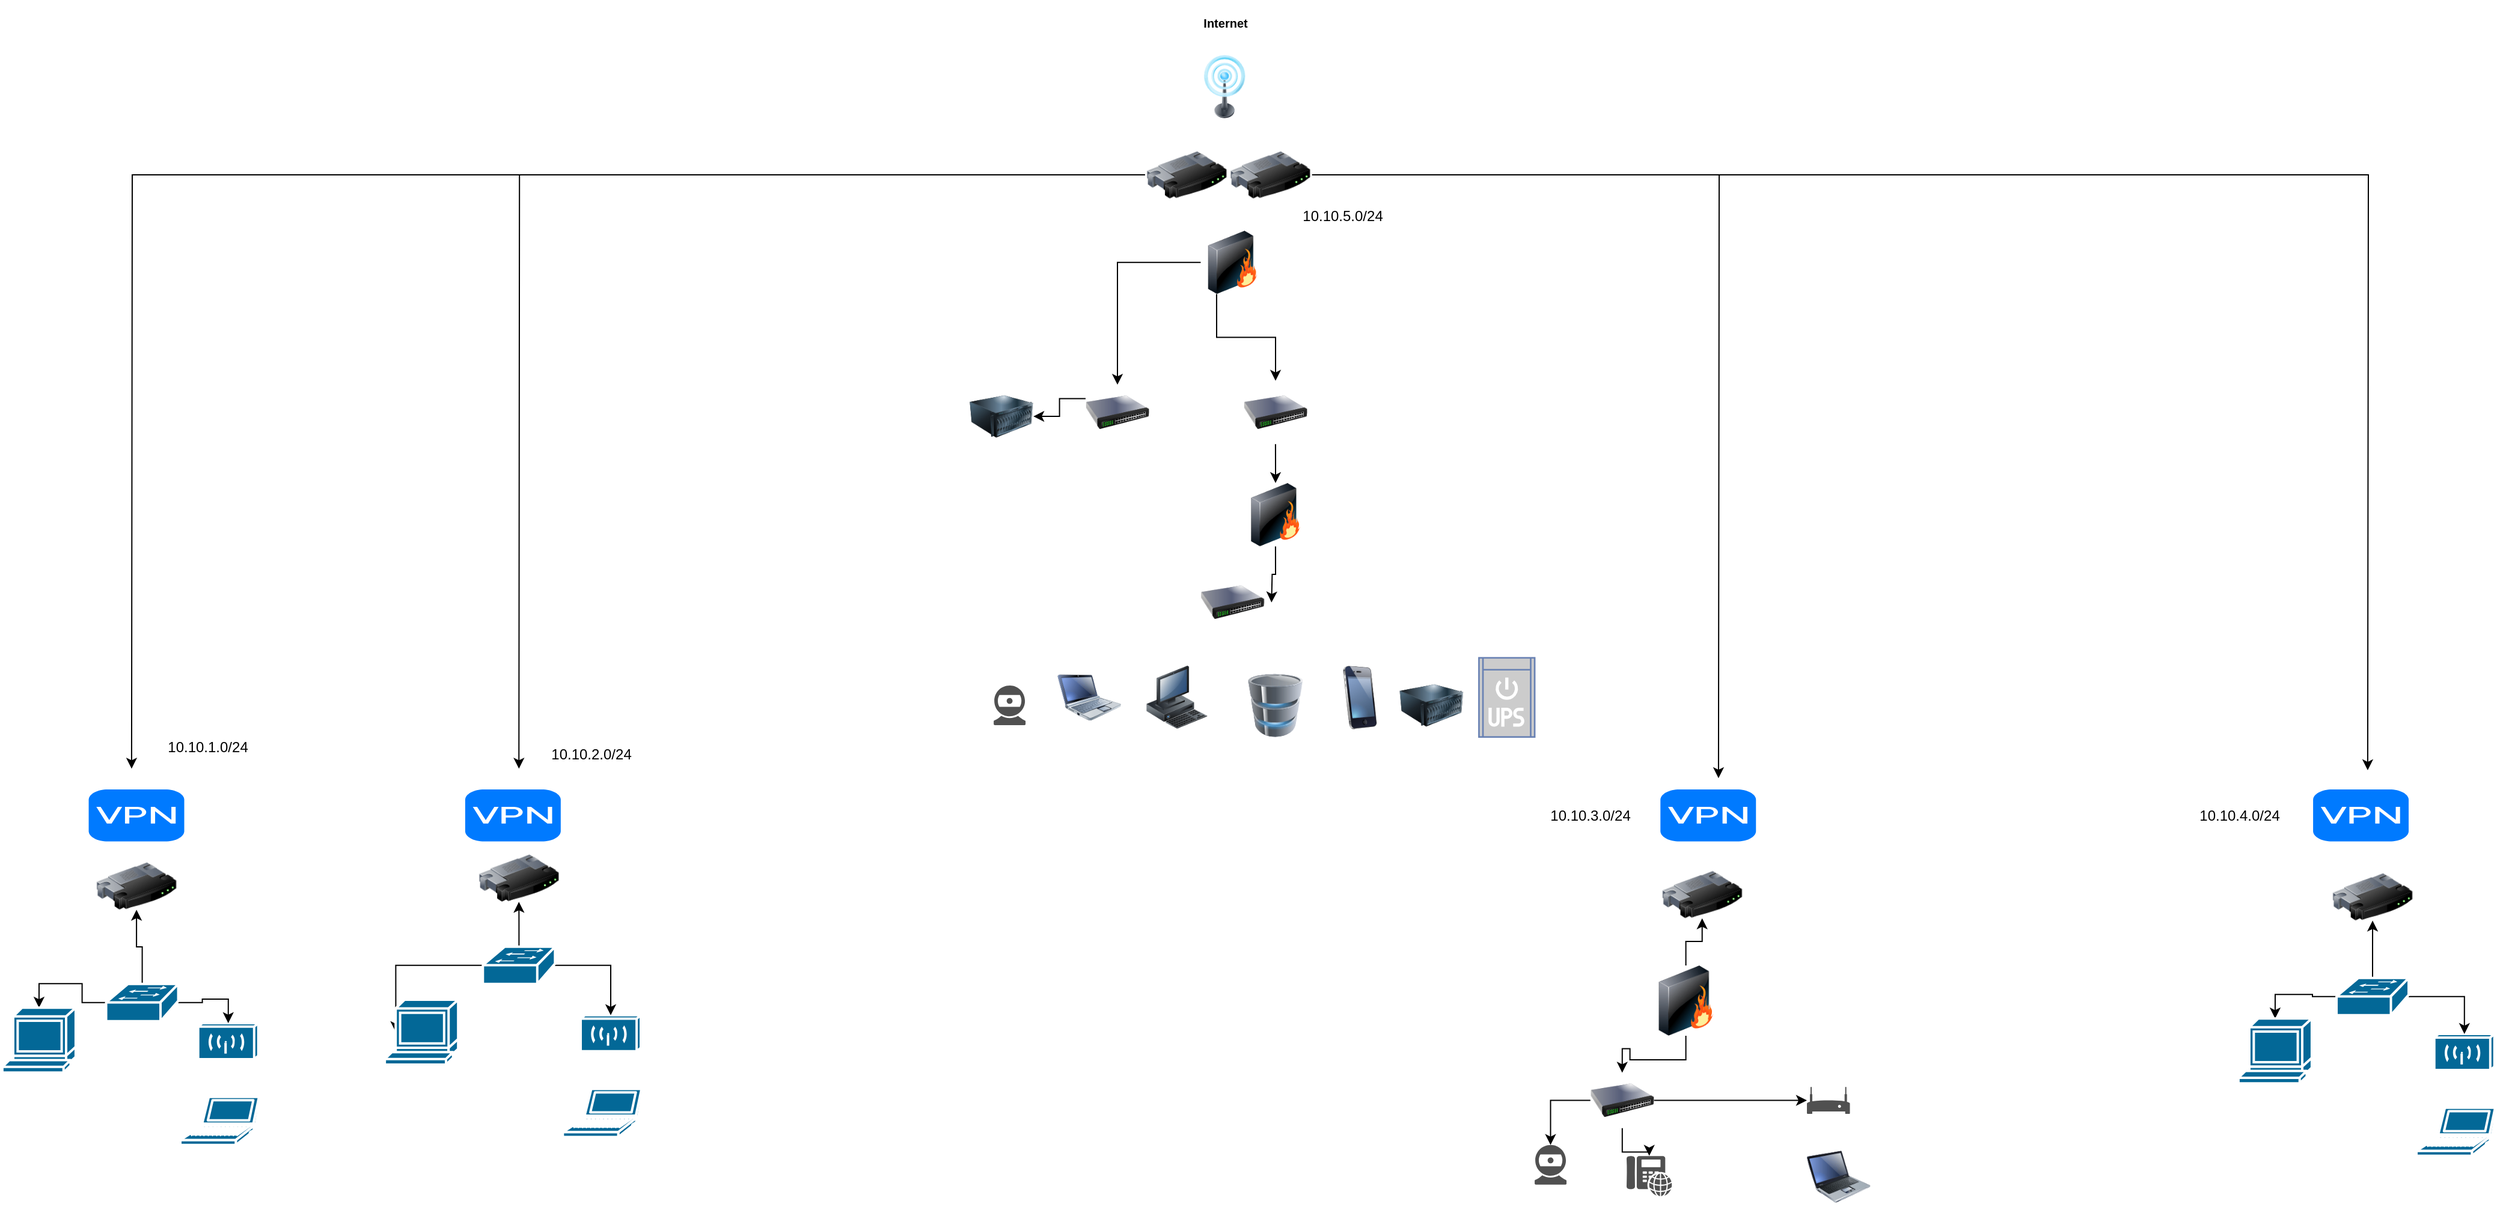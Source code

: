 <mxfile version="21.7.2" type="github">
  <diagram name="Page-1" id="55a83fd1-7818-8e21-69c5-c3457e3827bb">
    <mxGraphModel dx="1793" dy="955" grid="1" gridSize="10" guides="1" tooltips="1" connect="1" arrows="1" fold="1" page="1" pageScale="1" pageWidth="1200" pageHeight="1600" background="none" math="0" shadow="0">
      <root>
        <mxCell id="0" />
        <mxCell id="1" parent="0" />
        <mxCell id="h9fLuppz6c3Ee6yRtKW5-85" value="&lt;font style=&quot;font-size: 10px;&quot;&gt;Internet&lt;/font&gt;" style="text;strokeColor=none;fillColor=none;html=1;fontSize=24;fontStyle=1;verticalAlign=middle;align=center;" parent="1" vertex="1">
          <mxGeometry x="1022.48" y="40.0" width="66.212" height="26.353" as="geometry" />
        </mxCell>
        <mxCell id="9fgYq5x_Su0tG5SkIavY-8" value="" style="sketch=0;pointerEvents=1;shadow=0;dashed=0;html=1;strokeColor=none;fillColor=#505050;labelPosition=center;verticalLabelPosition=bottom;verticalAlign=top;outlineConnect=0;align=center;shape=mxgraph.office.devices.modem;" parent="1" vertex="1">
          <mxGeometry x="1539.995" y="942.597" width="35.755" height="22.4" as="geometry" />
        </mxCell>
        <mxCell id="6Hb-7iKjbaXuVZW9iwau-7" style="edgeStyle=orthogonalEdgeStyle;rounded=0;orthogonalLoop=1;jettySize=auto;html=1;" edge="1" parent="1" source="h9fLuppz6c3Ee6yRtKW5-4">
          <mxGeometry relative="1" as="geometry">
            <mxPoint x="1466.455" y="685.6" as="targetPoint" />
          </mxGeometry>
        </mxCell>
        <mxCell id="6Hb-7iKjbaXuVZW9iwau-15" style="edgeStyle=orthogonalEdgeStyle;rounded=0;orthogonalLoop=1;jettySize=auto;html=1;" edge="1" parent="1" source="h9fLuppz6c3Ee6yRtKW5-4">
          <mxGeometry relative="1" as="geometry">
            <mxPoint x="2006.455" y="679.02" as="targetPoint" />
          </mxGeometry>
        </mxCell>
        <mxCell id="h9fLuppz6c3Ee6yRtKW5-4" value="" style="image;html=1;image=img/lib/clip_art/networking/Router_128x128.png" parent="1" vertex="1">
          <mxGeometry x="1058.896" y="163.822" width="69.523" height="39.529" as="geometry" />
        </mxCell>
        <mxCell id="6Hb-7iKjbaXuVZW9iwau-31" style="edgeStyle=orthogonalEdgeStyle;rounded=0;orthogonalLoop=1;jettySize=auto;html=1;exitX=0;exitY=0.25;exitDx=0;exitDy=0;entryX=1;entryY=0.5;entryDx=0;entryDy=0;" edge="1" parent="1" source="h9fLuppz6c3Ee6yRtKW5-7" target="h9fLuppz6c3Ee6yRtKW5-29">
          <mxGeometry relative="1" as="geometry" />
        </mxCell>
        <mxCell id="h9fLuppz6c3Ee6yRtKW5-7" value="" style="image;html=1;image=img/lib/clip_art/networking/Switch_128x128.png" parent="1" vertex="1">
          <mxGeometry x="939.979" y="358.185" width="52.97" height="46.118" as="geometry" />
        </mxCell>
        <mxCell id="h9fLuppz6c3Ee6yRtKW5-9" value="" style="image;html=1;image=img/lib/clip_art/telecommunication/Signal_tower_on_128x128.png" parent="1" vertex="1">
          <mxGeometry x="1029.102" y="83.643" width="52.97" height="52.706" as="geometry" />
        </mxCell>
        <mxCell id="h9fLuppz6c3Ee6yRtKW5-29" value="" style="image;html=1;image=img/lib/clip_art/computers/Server_128x128.png" parent="1" vertex="1">
          <mxGeometry x="843.572" y="358.161" width="52.97" height="52.706" as="geometry" />
        </mxCell>
        <mxCell id="h9fLuppz6c3Ee6yRtKW5-41" value="" style="image;html=1;image=img/lib/clip_art/computers/Laptop_128x128.png" parent="1" vertex="1">
          <mxGeometry x="1539.993" y="990.872" width="52.97" height="52.706" as="geometry" />
        </mxCell>
        <mxCell id="h9fLuppz6c3Ee6yRtKW5-45" value="" style="image;html=1;image=img/lib/clip_art/computers/Netbook_128x128.png" parent="1" vertex="1">
          <mxGeometry x="916.54" y="592.055" width="52.97" height="52.706" as="geometry" />
        </mxCell>
        <mxCell id="h9fLuppz6c3Ee6yRtKW5-46" value="" style="image;html=1;image=img/lib/clip_art/computers/Workstation_128x128.png" parent="1" vertex="1">
          <mxGeometry x="989.373" y="592.055" width="52.97" height="52.706" as="geometry" />
        </mxCell>
        <mxCell id="h9fLuppz6c3Ee6yRtKW5-47" value="" style="image;html=1;image=img/lib/clip_art/computers/Database_128x128.png" parent="1" vertex="1">
          <mxGeometry x="1071.468" y="598.645" width="52.97" height="52.706" as="geometry" />
        </mxCell>
        <mxCell id="h9fLuppz6c3Ee6yRtKW5-48" value="" style="image;html=1;image=img/lib/clip_art/telecommunication/iPhone_128x128.png" parent="1" vertex="1">
          <mxGeometry x="1141.662" y="592.055" width="52.97" height="52.706" as="geometry" />
        </mxCell>
        <mxCell id="h9fLuppz6c3Ee6yRtKW5-49" value="" style="image;html=1;image=img/lib/clip_art/computers/Server_128x128.png" parent="1" vertex="1">
          <mxGeometry x="1201.253" y="598.643" width="52.97" height="52.706" as="geometry" />
        </mxCell>
        <mxCell id="6Hb-7iKjbaXuVZW9iwau-32" style="edgeStyle=orthogonalEdgeStyle;rounded=0;orthogonalLoop=1;jettySize=auto;html=1;exitX=0.5;exitY=1;exitDx=0;exitDy=0;" edge="1" parent="1" source="h9fLuppz6c3Ee6yRtKW5-55" target="h9fLuppz6c3Ee6yRtKW5-69">
          <mxGeometry relative="1" as="geometry" />
        </mxCell>
        <mxCell id="h9fLuppz6c3Ee6yRtKW5-55" value="" style="image;html=1;image=img/lib/clip_art/networking/Switch_128x128.png" parent="1" vertex="1">
          <mxGeometry x="1071.473" y="354.891" width="52.97" height="52.706" as="geometry" />
        </mxCell>
        <mxCell id="6Hb-7iKjbaXuVZW9iwau-29" style="edgeStyle=orthogonalEdgeStyle;rounded=0;orthogonalLoop=1;jettySize=auto;html=1;exitX=0;exitY=0.5;exitDx=0;exitDy=0;" edge="1" parent="1" source="h9fLuppz6c3Ee6yRtKW5-59" target="h9fLuppz6c3Ee6yRtKW5-7">
          <mxGeometry relative="1" as="geometry" />
        </mxCell>
        <mxCell id="6Hb-7iKjbaXuVZW9iwau-30" style="edgeStyle=orthogonalEdgeStyle;rounded=0;orthogonalLoop=1;jettySize=auto;html=1;exitX=0.25;exitY=1;exitDx=0;exitDy=0;" edge="1" parent="1" source="h9fLuppz6c3Ee6yRtKW5-59" target="h9fLuppz6c3Ee6yRtKW5-55">
          <mxGeometry relative="1" as="geometry" />
        </mxCell>
        <mxCell id="h9fLuppz6c3Ee6yRtKW5-59" value="" style="image;html=1;image=img/lib/clip_art/networking/Firewall_128x128.png" parent="1" vertex="1">
          <mxGeometry x="1035.724" y="229.998" width="52.97" height="52.706" as="geometry" />
        </mxCell>
        <mxCell id="6Hb-7iKjbaXuVZW9iwau-33" style="edgeStyle=orthogonalEdgeStyle;rounded=0;orthogonalLoop=1;jettySize=auto;html=1;exitX=0.5;exitY=1;exitDx=0;exitDy=0;entryX=0;entryY=0.5;entryDx=0;entryDy=0;" edge="1" parent="1" source="h9fLuppz6c3Ee6yRtKW5-69">
          <mxGeometry relative="1" as="geometry">
            <mxPoint x="1094.651" y="539.349" as="targetPoint" />
          </mxGeometry>
        </mxCell>
        <mxCell id="h9fLuppz6c3Ee6yRtKW5-69" value="" style="image;html=1;image=img/lib/clip_art/networking/Firewall_128x128.png" parent="1" vertex="1">
          <mxGeometry x="1071.473" y="440.003" width="52.97" height="52.706" as="geometry" />
        </mxCell>
        <mxCell id="9fgYq5x_Su0tG5SkIavY-1" value="" style="image;html=1;image=img/lib/clip_art/networking/Router_128x128.png" parent="1" vertex="1">
          <mxGeometry x="1418.145" y="762.744" width="69.523" height="39.529" as="geometry" />
        </mxCell>
        <mxCell id="6Hb-7iKjbaXuVZW9iwau-39" style="edgeStyle=orthogonalEdgeStyle;rounded=0;orthogonalLoop=1;jettySize=auto;html=1;" edge="1" parent="1" source="9fgYq5x_Su0tG5SkIavY-2" target="9fgYq5x_Su0tG5SkIavY-8">
          <mxGeometry relative="1" as="geometry" />
        </mxCell>
        <mxCell id="6Hb-7iKjbaXuVZW9iwau-43" style="edgeStyle=orthogonalEdgeStyle;rounded=0;orthogonalLoop=1;jettySize=auto;html=1;" edge="1" parent="1" source="9fgYq5x_Su0tG5SkIavY-2" target="9fgYq5x_Su0tG5SkIavY-9">
          <mxGeometry relative="1" as="geometry" />
        </mxCell>
        <mxCell id="6Hb-7iKjbaXuVZW9iwau-44" style="edgeStyle=orthogonalEdgeStyle;rounded=0;orthogonalLoop=1;jettySize=auto;html=1;" edge="1" parent="1" source="9fgYq5x_Su0tG5SkIavY-2" target="9fgYq5x_Su0tG5SkIavY-6">
          <mxGeometry relative="1" as="geometry" />
        </mxCell>
        <mxCell id="9fgYq5x_Su0tG5SkIavY-2" value="" style="image;html=1;image=img/lib/clip_art/networking/Switch_128x128.png" parent="1" vertex="1">
          <mxGeometry x="1359.875" y="930.739" width="52.97" height="46.118" as="geometry" />
        </mxCell>
        <mxCell id="6Hb-7iKjbaXuVZW9iwau-41" style="edgeStyle=orthogonalEdgeStyle;rounded=0;orthogonalLoop=1;jettySize=auto;html=1;entryX=0.5;entryY=0;entryDx=0;entryDy=0;" edge="1" parent="1" source="9fgYq5x_Su0tG5SkIavY-3" target="9fgYq5x_Su0tG5SkIavY-2">
          <mxGeometry relative="1" as="geometry" />
        </mxCell>
        <mxCell id="6Hb-7iKjbaXuVZW9iwau-45" style="edgeStyle=orthogonalEdgeStyle;rounded=0;orthogonalLoop=1;jettySize=auto;html=1;" edge="1" parent="1" source="9fgYq5x_Su0tG5SkIavY-3" target="9fgYq5x_Su0tG5SkIavY-1">
          <mxGeometry relative="1" as="geometry" />
        </mxCell>
        <mxCell id="9fgYq5x_Su0tG5SkIavY-3" value="" style="image;html=1;image=img/lib/clip_art/networking/Firewall_128x128.png" parent="1" vertex="1">
          <mxGeometry x="1412.84" y="841.53" width="52.97" height="58.47" as="geometry" />
        </mxCell>
        <mxCell id="9fgYq5x_Su0tG5SkIavY-6" value="" style="sketch=0;pointerEvents=1;shadow=0;dashed=0;html=1;strokeColor=none;fillColor=#505050;labelPosition=center;verticalLabelPosition=bottom;verticalAlign=top;outlineConnect=0;align=center;shape=mxgraph.office.devices.webcam;" parent="1" vertex="1">
          <mxGeometry x="1313.548" y="990.876" width="26.485" height="32.941" as="geometry" />
        </mxCell>
        <mxCell id="9fgYq5x_Su0tG5SkIavY-7" value="" style="sketch=0;pointerEvents=1;shadow=0;dashed=0;html=1;strokeColor=none;fillColor=#505050;labelPosition=center;verticalLabelPosition=bottom;verticalAlign=top;outlineConnect=0;align=center;shape=mxgraph.office.devices.webcam;" parent="1" vertex="1">
          <mxGeometry x="863.57" y="608.525" width="26.485" height="32.941" as="geometry" />
        </mxCell>
        <mxCell id="9fgYq5x_Su0tG5SkIavY-9" value="" style="sketch=0;pointerEvents=1;shadow=0;dashed=0;html=1;strokeColor=none;fillColor=#505050;labelPosition=center;verticalLabelPosition=bottom;verticalAlign=top;outlineConnect=0;align=center;shape=mxgraph.office.devices.phone_voip;" parent="1" vertex="1">
          <mxGeometry x="1389.999" y="999.922" width="37.741" height="33.6" as="geometry" />
        </mxCell>
        <mxCell id="9fgYq5x_Su0tG5SkIavY-10" value="" style="fontColor=#0066CC;verticalAlign=top;verticalLabelPosition=bottom;labelPosition=center;align=center;html=1;outlineConnect=0;fillColor=#CCCCCC;strokeColor=#6881B3;gradientColor=none;gradientDirection=north;strokeWidth=2;shape=mxgraph.networks.ups_small;" parent="1" vertex="1">
          <mxGeometry x="1267.204" y="585.466" width="46.349" height="65.882" as="geometry" />
        </mxCell>
        <mxCell id="9fgYq5x_Su0tG5SkIavY-13" value="" style="image;html=1;image=img/lib/clip_art/networking/Switch_128x128.png" parent="1" vertex="1">
          <mxGeometry x="1035.722" y="512.996" width="52.97" height="52.706" as="geometry" />
        </mxCell>
        <mxCell id="6Hb-7iKjbaXuVZW9iwau-6" style="edgeStyle=orthogonalEdgeStyle;rounded=0;orthogonalLoop=1;jettySize=auto;html=1;" edge="1" parent="1" source="9fgYq5x_Su0tG5SkIavY-51">
          <mxGeometry relative="1" as="geometry">
            <mxPoint x="468.636" y="677.7" as="targetPoint" />
          </mxGeometry>
        </mxCell>
        <mxCell id="6Hb-7iKjbaXuVZW9iwau-8" style="edgeStyle=orthogonalEdgeStyle;rounded=0;orthogonalLoop=1;jettySize=auto;html=1;" edge="1" parent="1" source="9fgYq5x_Su0tG5SkIavY-51">
          <mxGeometry relative="1" as="geometry">
            <mxPoint x="146.455" y="677.7" as="targetPoint" />
          </mxGeometry>
        </mxCell>
        <mxCell id="9fgYq5x_Su0tG5SkIavY-51" value="" style="image;html=1;image=img/lib/clip_art/networking/Router_128x128.png" parent="1" vertex="1">
          <mxGeometry x="989.376" y="163.82" width="69.523" height="39.529" as="geometry" />
        </mxCell>
        <mxCell id="T81MVam2oDBTtQF74JZc-14" value="" style="image;html=1;image=img/lib/clip_art/networking/Router_128x128.png" parent="1" vertex="1">
          <mxGeometry x="433.895" y="749.024" width="69.523" height="39.529" as="geometry" />
        </mxCell>
        <mxCell id="T81MVam2oDBTtQF74JZc-26" value="" style="shape=mxgraph.cisco.wireless.wireless_transport;sketch=0;html=1;pointerEvents=1;dashed=0;fillColor=#036897;strokeColor=#ffffff;strokeWidth=2;verticalLabelPosition=bottom;verticalAlign=top;align=center;outlineConnect=0;" parent="1" vertex="1">
          <mxGeometry x="520.0" y="882.9" width="50" height="30" as="geometry" />
        </mxCell>
        <mxCell id="6Hb-7iKjbaXuVZW9iwau-34" style="edgeStyle=orthogonalEdgeStyle;rounded=0;orthogonalLoop=1;jettySize=auto;html=1;" edge="1" parent="1" source="T81MVam2oDBTtQF74JZc-27" target="T81MVam2oDBTtQF74JZc-26">
          <mxGeometry relative="1" as="geometry" />
        </mxCell>
        <mxCell id="6Hb-7iKjbaXuVZW9iwau-35" style="edgeStyle=orthogonalEdgeStyle;rounded=0;orthogonalLoop=1;jettySize=auto;html=1;entryX=0.15;entryY=0.5;entryDx=0;entryDy=0;entryPerimeter=0;" edge="1" parent="1" source="T81MVam2oDBTtQF74JZc-27" target="T81MVam2oDBTtQF74JZc-43">
          <mxGeometry relative="1" as="geometry" />
        </mxCell>
        <mxCell id="6Hb-7iKjbaXuVZW9iwau-46" style="edgeStyle=orthogonalEdgeStyle;rounded=0;orthogonalLoop=1;jettySize=auto;html=1;" edge="1" parent="1" source="T81MVam2oDBTtQF74JZc-27" target="T81MVam2oDBTtQF74JZc-14">
          <mxGeometry relative="1" as="geometry" />
        </mxCell>
        <mxCell id="T81MVam2oDBTtQF74JZc-27" value="" style="shape=mxgraph.cisco.switches.workgroup_switch;sketch=0;html=1;pointerEvents=1;dashed=0;fillColor=#036897;strokeColor=#ffffff;strokeWidth=2;verticalLabelPosition=bottom;verticalAlign=top;align=center;outlineConnect=0;" parent="1" vertex="1">
          <mxGeometry x="438.66" y="825.9" width="60" height="31" as="geometry" />
        </mxCell>
        <mxCell id="T81MVam2oDBTtQF74JZc-38" value="" style="shape=mxgraph.cisco.computers_and_peripherals.laptop;sketch=0;html=1;pointerEvents=1;dashed=0;fillColor=#036897;strokeColor=#ffffff;strokeWidth=2;verticalLabelPosition=bottom;verticalAlign=top;align=center;outlineConnect=0;" parent="1" vertex="1">
          <mxGeometry x="505.17" y="944.29" width="67" height="40" as="geometry" />
        </mxCell>
        <mxCell id="T81MVam2oDBTtQF74JZc-43" value="" style="shape=mxgraph.cisco.computers_and_peripherals.terminal;sketch=0;html=1;pointerEvents=1;dashed=0;fillColor=#036897;strokeColor=#ffffff;strokeWidth=2;verticalLabelPosition=bottom;verticalAlign=top;align=center;outlineConnect=0;" parent="1" vertex="1">
          <mxGeometry x="357.09" y="870" width="61" height="54" as="geometry" />
        </mxCell>
        <mxCell id="6Hb-7iKjbaXuVZW9iwau-9" value="" style="image;html=1;image=img/lib/clip_art/networking/Router_128x128.png" vertex="1" parent="1">
          <mxGeometry x="115.755" y="755.614" width="69.523" height="39.529" as="geometry" />
        </mxCell>
        <mxCell id="6Hb-7iKjbaXuVZW9iwau-10" value="" style="shape=mxgraph.cisco.wireless.wireless_transport;sketch=0;html=1;pointerEvents=1;dashed=0;fillColor=#036897;strokeColor=#ffffff;strokeWidth=2;verticalLabelPosition=bottom;verticalAlign=top;align=center;outlineConnect=0;" vertex="1" parent="1">
          <mxGeometry x="201.86" y="889.49" width="50" height="30" as="geometry" />
        </mxCell>
        <mxCell id="6Hb-7iKjbaXuVZW9iwau-36" style="edgeStyle=orthogonalEdgeStyle;rounded=0;orthogonalLoop=1;jettySize=auto;html=1;entryX=0.5;entryY=0;entryDx=0;entryDy=0;entryPerimeter=0;" edge="1" parent="1" source="6Hb-7iKjbaXuVZW9iwau-11" target="6Hb-7iKjbaXuVZW9iwau-10">
          <mxGeometry relative="1" as="geometry" />
        </mxCell>
        <mxCell id="6Hb-7iKjbaXuVZW9iwau-37" style="edgeStyle=orthogonalEdgeStyle;rounded=0;orthogonalLoop=1;jettySize=auto;html=1;entryX=0.5;entryY=0;entryDx=0;entryDy=0;entryPerimeter=0;" edge="1" parent="1" source="6Hb-7iKjbaXuVZW9iwau-11" target="6Hb-7iKjbaXuVZW9iwau-13">
          <mxGeometry relative="1" as="geometry" />
        </mxCell>
        <mxCell id="6Hb-7iKjbaXuVZW9iwau-48" style="edgeStyle=orthogonalEdgeStyle;rounded=0;orthogonalLoop=1;jettySize=auto;html=1;" edge="1" parent="1" source="6Hb-7iKjbaXuVZW9iwau-11" target="6Hb-7iKjbaXuVZW9iwau-9">
          <mxGeometry relative="1" as="geometry" />
        </mxCell>
        <mxCell id="6Hb-7iKjbaXuVZW9iwau-11" value="" style="shape=mxgraph.cisco.switches.workgroup_switch;sketch=0;html=1;pointerEvents=1;dashed=0;fillColor=#036897;strokeColor=#ffffff;strokeWidth=2;verticalLabelPosition=bottom;verticalAlign=top;align=center;outlineConnect=0;" vertex="1" parent="1">
          <mxGeometry x="125.28" y="856.9" width="60" height="31" as="geometry" />
        </mxCell>
        <mxCell id="6Hb-7iKjbaXuVZW9iwau-12" value="" style="shape=mxgraph.cisco.computers_and_peripherals.laptop;sketch=0;html=1;pointerEvents=1;dashed=0;fillColor=#036897;strokeColor=#ffffff;strokeWidth=2;verticalLabelPosition=bottom;verticalAlign=top;align=center;outlineConnect=0;" vertex="1" parent="1">
          <mxGeometry x="187.03" y="950.88" width="67" height="40" as="geometry" />
        </mxCell>
        <mxCell id="6Hb-7iKjbaXuVZW9iwau-13" value="" style="shape=mxgraph.cisco.computers_and_peripherals.terminal;sketch=0;html=1;pointerEvents=1;dashed=0;fillColor=#036897;strokeColor=#ffffff;strokeWidth=2;verticalLabelPosition=bottom;verticalAlign=top;align=center;outlineConnect=0;" vertex="1" parent="1">
          <mxGeometry x="38.95" y="876.59" width="61" height="54" as="geometry" />
        </mxCell>
        <mxCell id="6Hb-7iKjbaXuVZW9iwau-16" value="" style="image;html=1;image=img/lib/clip_art/networking/Router_128x128.png" vertex="1" parent="1">
          <mxGeometry x="1975.755" y="764.654" width="69.523" height="39.529" as="geometry" />
        </mxCell>
        <mxCell id="6Hb-7iKjbaXuVZW9iwau-17" value="" style="shape=mxgraph.cisco.wireless.wireless_transport;sketch=0;html=1;pointerEvents=1;dashed=0;fillColor=#036897;strokeColor=#ffffff;strokeWidth=2;verticalLabelPosition=bottom;verticalAlign=top;align=center;outlineConnect=0;" vertex="1" parent="1">
          <mxGeometry x="2061.86" y="898.53" width="50" height="30" as="geometry" />
        </mxCell>
        <mxCell id="6Hb-7iKjbaXuVZW9iwau-49" style="edgeStyle=orthogonalEdgeStyle;rounded=0;orthogonalLoop=1;jettySize=auto;html=1;entryX=0.5;entryY=0;entryDx=0;entryDy=0;entryPerimeter=0;" edge="1" parent="1" source="6Hb-7iKjbaXuVZW9iwau-18" target="6Hb-7iKjbaXuVZW9iwau-20">
          <mxGeometry relative="1" as="geometry" />
        </mxCell>
        <mxCell id="6Hb-7iKjbaXuVZW9iwau-50" style="edgeStyle=orthogonalEdgeStyle;rounded=0;orthogonalLoop=1;jettySize=auto;html=1;" edge="1" parent="1" source="6Hb-7iKjbaXuVZW9iwau-18" target="6Hb-7iKjbaXuVZW9iwau-17">
          <mxGeometry relative="1" as="geometry" />
        </mxCell>
        <mxCell id="6Hb-7iKjbaXuVZW9iwau-51" style="edgeStyle=orthogonalEdgeStyle;rounded=0;orthogonalLoop=1;jettySize=auto;html=1;" edge="1" parent="1" source="6Hb-7iKjbaXuVZW9iwau-18" target="6Hb-7iKjbaXuVZW9iwau-16">
          <mxGeometry relative="1" as="geometry" />
        </mxCell>
        <mxCell id="6Hb-7iKjbaXuVZW9iwau-18" value="" style="shape=mxgraph.cisco.switches.workgroup_switch;sketch=0;html=1;pointerEvents=1;dashed=0;fillColor=#036897;strokeColor=#ffffff;strokeWidth=2;verticalLabelPosition=bottom;verticalAlign=top;align=center;outlineConnect=0;" vertex="1" parent="1">
          <mxGeometry x="1980.52" y="851.9" width="60" height="31" as="geometry" />
        </mxCell>
        <mxCell id="6Hb-7iKjbaXuVZW9iwau-19" value="" style="shape=mxgraph.cisco.computers_and_peripherals.laptop;sketch=0;html=1;pointerEvents=1;dashed=0;fillColor=#036897;strokeColor=#ffffff;strokeWidth=2;verticalLabelPosition=bottom;verticalAlign=top;align=center;outlineConnect=0;" vertex="1" parent="1">
          <mxGeometry x="2047.03" y="959.92" width="67" height="40" as="geometry" />
        </mxCell>
        <mxCell id="6Hb-7iKjbaXuVZW9iwau-20" value="" style="shape=mxgraph.cisco.computers_and_peripherals.terminal;sketch=0;html=1;pointerEvents=1;dashed=0;fillColor=#036897;strokeColor=#ffffff;strokeWidth=2;verticalLabelPosition=bottom;verticalAlign=top;align=center;outlineConnect=0;" vertex="1" parent="1">
          <mxGeometry x="1898.95" y="885.63" width="61" height="54" as="geometry" />
        </mxCell>
        <mxCell id="6Hb-7iKjbaXuVZW9iwau-25" value="" style="html=1;strokeWidth=1;shadow=0;dashed=0;shape=mxgraph.ios7.misc.vpn;fillColor=#007AFF;strokeColor=none;buttonText=;strokeColor2=#222222;fontColor=#222222;fontSize=8;verticalLabelPosition=bottom;verticalAlign=top;align=center;sketch=0;" vertex="1" parent="1">
          <mxGeometry x="110.78" y="694.94" width="79.48" height="43.37" as="geometry" />
        </mxCell>
        <mxCell id="6Hb-7iKjbaXuVZW9iwau-26" value="" style="html=1;strokeWidth=1;shadow=0;dashed=0;shape=mxgraph.ios7.misc.vpn;fillColor=#007AFF;strokeColor=none;buttonText=;strokeColor2=#222222;fontColor=#222222;fontSize=8;verticalLabelPosition=bottom;verticalAlign=top;align=center;sketch=0;" vertex="1" parent="1">
          <mxGeometry x="423.94" y="694.94" width="79.48" height="43.37" as="geometry" />
        </mxCell>
        <mxCell id="6Hb-7iKjbaXuVZW9iwau-27" value="" style="html=1;strokeWidth=1;shadow=0;dashed=0;shape=mxgraph.ios7.misc.vpn;fillColor=#007AFF;strokeColor=none;buttonText=;strokeColor2=#222222;fontColor=#222222;fontSize=8;verticalLabelPosition=bottom;verticalAlign=top;align=center;sketch=0;" vertex="1" parent="1">
          <mxGeometry x="1418.14" y="694.94" width="79.48" height="43.37" as="geometry" />
        </mxCell>
        <mxCell id="6Hb-7iKjbaXuVZW9iwau-28" value="" style="html=1;strokeWidth=1;shadow=0;dashed=0;shape=mxgraph.ios7.misc.vpn;fillColor=#007AFF;strokeColor=none;buttonText=;strokeColor2=#222222;fontColor=#222222;fontSize=8;verticalLabelPosition=bottom;verticalAlign=top;align=center;sketch=0;" vertex="1" parent="1">
          <mxGeometry x="1961.04" y="694.94" width="79.48" height="43.37" as="geometry" />
        </mxCell>
        <mxCell id="6Hb-7iKjbaXuVZW9iwau-52" value="10.10.1.0/24" style="text;html=1;strokeColor=none;fillColor=none;align=center;verticalAlign=middle;whiteSpace=wrap;rounded=0;" vertex="1" parent="1">
          <mxGeometry x="180" y="644.76" width="60" height="30" as="geometry" />
        </mxCell>
        <mxCell id="6Hb-7iKjbaXuVZW9iwau-53" value="10.10.2.0/24" style="text;html=1;strokeColor=none;fillColor=none;align=center;verticalAlign=middle;whiteSpace=wrap;rounded=0;" vertex="1" parent="1">
          <mxGeometry x="498.66" y="651.35" width="60" height="30" as="geometry" />
        </mxCell>
        <mxCell id="6Hb-7iKjbaXuVZW9iwau-54" value="10.10.3.0/24" style="text;html=1;strokeColor=none;fillColor=none;align=center;verticalAlign=middle;whiteSpace=wrap;rounded=0;" vertex="1" parent="1">
          <mxGeometry x="1330" y="701.63" width="60" height="30" as="geometry" />
        </mxCell>
        <mxCell id="6Hb-7iKjbaXuVZW9iwau-55" value="10.10.4.0/24" style="text;html=1;strokeColor=none;fillColor=none;align=center;verticalAlign=middle;whiteSpace=wrap;rounded=0;" vertex="1" parent="1">
          <mxGeometry x="1870" y="701.63" width="60" height="30" as="geometry" />
        </mxCell>
        <mxCell id="6Hb-7iKjbaXuVZW9iwau-56" value="10.10.5.0/24" style="text;html=1;strokeColor=none;fillColor=none;align=center;verticalAlign=middle;whiteSpace=wrap;rounded=0;" vertex="1" parent="1">
          <mxGeometry x="1124.44" y="203.35" width="60" height="30" as="geometry" />
        </mxCell>
      </root>
    </mxGraphModel>
  </diagram>
</mxfile>
